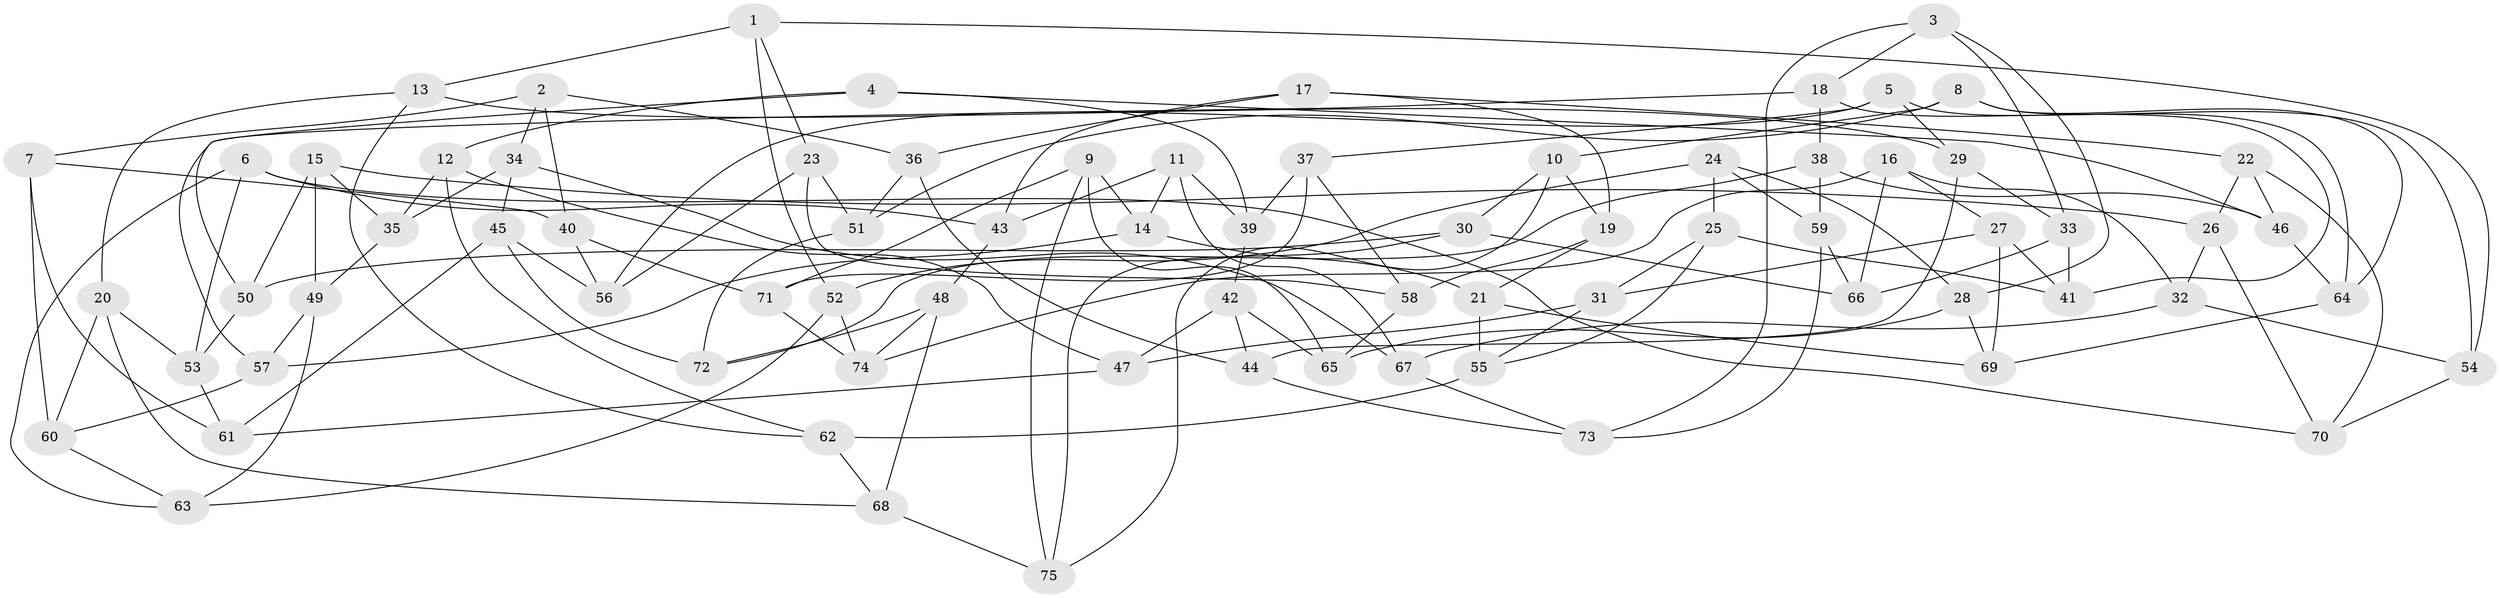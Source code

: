 // Generated by graph-tools (version 1.1) at 2025/16/03/09/25 04:16:13]
// undirected, 75 vertices, 150 edges
graph export_dot {
graph [start="1"]
  node [color=gray90,style=filled];
  1;
  2;
  3;
  4;
  5;
  6;
  7;
  8;
  9;
  10;
  11;
  12;
  13;
  14;
  15;
  16;
  17;
  18;
  19;
  20;
  21;
  22;
  23;
  24;
  25;
  26;
  27;
  28;
  29;
  30;
  31;
  32;
  33;
  34;
  35;
  36;
  37;
  38;
  39;
  40;
  41;
  42;
  43;
  44;
  45;
  46;
  47;
  48;
  49;
  50;
  51;
  52;
  53;
  54;
  55;
  56;
  57;
  58;
  59;
  60;
  61;
  62;
  63;
  64;
  65;
  66;
  67;
  68;
  69;
  70;
  71;
  72;
  73;
  74;
  75;
  1 -- 13;
  1 -- 52;
  1 -- 54;
  1 -- 23;
  2 -- 36;
  2 -- 7;
  2 -- 34;
  2 -- 40;
  3 -- 33;
  3 -- 18;
  3 -- 73;
  3 -- 28;
  4 -- 50;
  4 -- 39;
  4 -- 46;
  4 -- 12;
  5 -- 37;
  5 -- 64;
  5 -- 29;
  5 -- 56;
  6 -- 53;
  6 -- 70;
  6 -- 63;
  6 -- 43;
  7 -- 60;
  7 -- 40;
  7 -- 61;
  8 -- 10;
  8 -- 51;
  8 -- 54;
  8 -- 64;
  9 -- 65;
  9 -- 75;
  9 -- 71;
  9 -- 14;
  10 -- 19;
  10 -- 30;
  10 -- 75;
  11 -- 39;
  11 -- 67;
  11 -- 43;
  11 -- 14;
  12 -- 62;
  12 -- 35;
  12 -- 47;
  13 -- 62;
  13 -- 29;
  13 -- 20;
  14 -- 57;
  14 -- 21;
  15 -- 50;
  15 -- 35;
  15 -- 49;
  15 -- 26;
  16 -- 27;
  16 -- 32;
  16 -- 66;
  16 -- 74;
  17 -- 43;
  17 -- 36;
  17 -- 19;
  17 -- 22;
  18 -- 38;
  18 -- 57;
  18 -- 41;
  19 -- 58;
  19 -- 21;
  20 -- 68;
  20 -- 53;
  20 -- 60;
  21 -- 55;
  21 -- 69;
  22 -- 70;
  22 -- 26;
  22 -- 46;
  23 -- 51;
  23 -- 56;
  23 -- 58;
  24 -- 28;
  24 -- 59;
  24 -- 52;
  24 -- 25;
  25 -- 55;
  25 -- 41;
  25 -- 31;
  26 -- 70;
  26 -- 32;
  27 -- 69;
  27 -- 31;
  27 -- 41;
  28 -- 65;
  28 -- 69;
  29 -- 33;
  29 -- 44;
  30 -- 66;
  30 -- 50;
  30 -- 75;
  31 -- 47;
  31 -- 55;
  32 -- 54;
  32 -- 67;
  33 -- 66;
  33 -- 41;
  34 -- 35;
  34 -- 45;
  34 -- 67;
  35 -- 49;
  36 -- 44;
  36 -- 51;
  37 -- 58;
  37 -- 71;
  37 -- 39;
  38 -- 72;
  38 -- 59;
  38 -- 46;
  39 -- 42;
  40 -- 56;
  40 -- 71;
  42 -- 65;
  42 -- 44;
  42 -- 47;
  43 -- 48;
  44 -- 73;
  45 -- 61;
  45 -- 72;
  45 -- 56;
  46 -- 64;
  47 -- 61;
  48 -- 74;
  48 -- 72;
  48 -- 68;
  49 -- 57;
  49 -- 63;
  50 -- 53;
  51 -- 72;
  52 -- 63;
  52 -- 74;
  53 -- 61;
  54 -- 70;
  55 -- 62;
  57 -- 60;
  58 -- 65;
  59 -- 73;
  59 -- 66;
  60 -- 63;
  62 -- 68;
  64 -- 69;
  67 -- 73;
  68 -- 75;
  71 -- 74;
}
